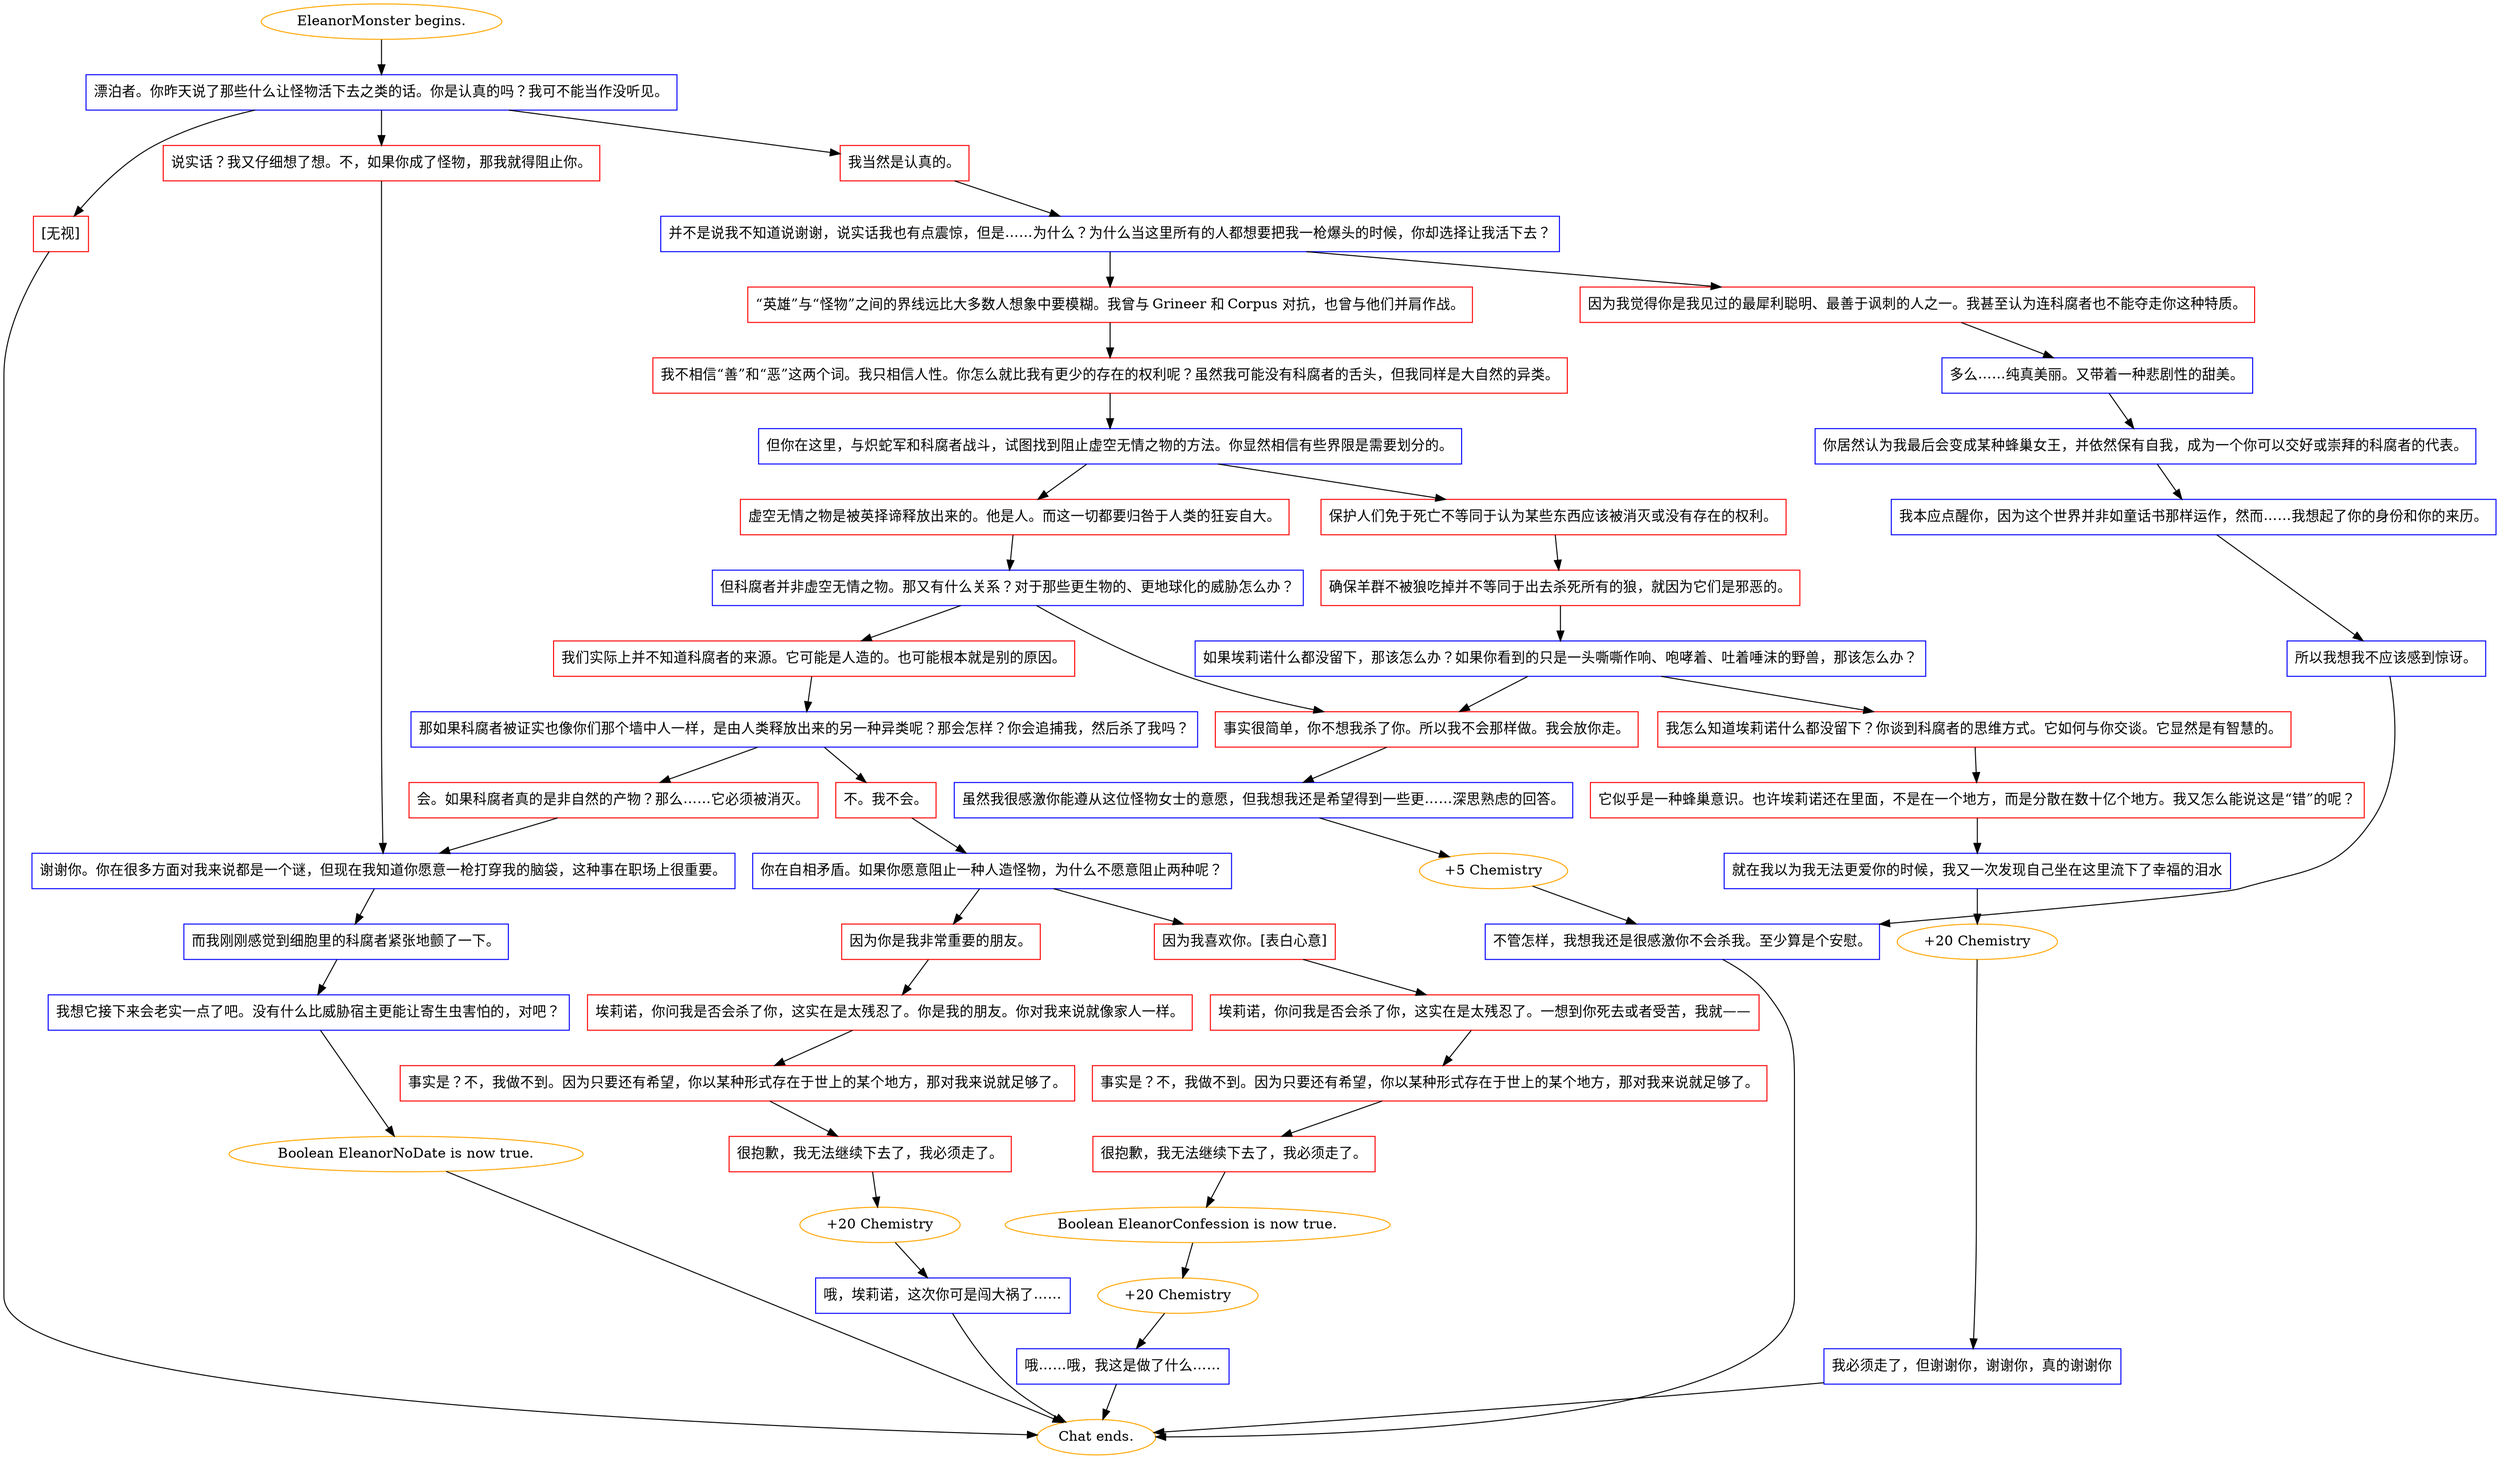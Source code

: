 digraph {
	"EleanorMonster begins." [color=orange];
		"EleanorMonster begins." -> j1433811512;
	j1433811512 [label="漂泊者。你昨天说了那些什么让怪物活下去之类的话。你是认真的吗？我可不能当作没听见。",shape=box,color=blue];
		j1433811512 -> j3931819144;
		j1433811512 -> j2059588497;
		j1433811512 -> j2424094220;
	j3931819144 [label="我当然是认真的。",shape=box,color=red];
		j3931819144 -> j3020867;
	j2059588497 [label="说实话？我又仔细想了想。不，如果你成了怪物，那我就得阻止你。",shape=box,color=red];
		j2059588497 -> j4252000238;
	j2424094220 [label="[无视]",shape=box,color=red];
		j2424094220 -> "Chat ends.";
	j3020867 [label="并不是说我不知道说谢谢，说实话我也有点震惊，但是……为什么？为什么当这里所有的人都想要把我一枪爆头的时候，你却选择让我活下去？",shape=box,color=blue];
		j3020867 -> j66347063;
		j3020867 -> j2359008489;
	j4252000238 [label="谢谢你。你在很多方面对我来说都是一个谜，但现在我知道你愿意一枪打穿我的脑袋，这种事在职场上很重要。",shape=box,color=blue];
		j4252000238 -> j4066525758;
	"Chat ends." [color=orange];
	j66347063 [label="“英雄”与“怪物”之间的界线远比大多数人想象中要模糊。我曾与 Grineer 和 Corpus 对抗，也曾与他们并肩作战。",shape=box,color=red];
		j66347063 -> j2561819050;
	j2359008489 [label="因为我觉得你是我见过的最犀利聪明、最善于讽刺的人之一。我甚至认为连科腐者也不能夺走你这种特质。",shape=box,color=red];
		j2359008489 -> j869237322;
	j4066525758 [label="而我刚刚感觉到细胞里的科腐者紧张地颤了一下。",shape=box,color=blue];
		j4066525758 -> j4045791440;
	j2561819050 [label="我不相信“善”和“恶”这两个词。我只相信人性。你怎么就比我有更少的存在的权利呢？虽然我可能没有科腐者的舌头，但我同样是大自然的异类。",shape=box,color=red];
		j2561819050 -> j1430297502;
	j869237322 [label="多么……纯真美丽。又带着一种悲剧性的甜美。",shape=box,color=blue];
		j869237322 -> j1190467586;
	j4045791440 [label="我想它接下来会老实一点了吧。没有什么比威胁宿主更能让寄生虫害怕的，对吧？",shape=box,color=blue];
		j4045791440 -> j2728200779;
	j1430297502 [label="但你在这里，与炽蛇军和科腐者战斗，试图找到阻止虚空无情之物的方法。你显然相信有些界限是需要划分的。",shape=box,color=blue];
		j1430297502 -> j3028684494;
		j1430297502 -> j1216705867;
	j1190467586 [label="你居然认为我最后会变成某种蜂巢女王，并依然保有自我，成为一个你可以交好或崇拜的科腐者的代表。",shape=box,color=blue];
		j1190467586 -> j3335081465;
	j2728200779 [label="Boolean EleanorNoDate is now true.",color=orange];
		j2728200779 -> "Chat ends.";
	j3028684494 [label="虚空无情之物是被英择谛释放出来的。他是人。而这一切都要归咎于人类的狂妄自大。",shape=box,color=red];
		j3028684494 -> j1346255047;
	j1216705867 [label="保护人们免于死亡不等同于认为某些东西应该被消灭或没有存在的权利。",shape=box,color=red];
		j1216705867 -> j1913692194;
	j3335081465 [label="我本应点醒你，因为这个世界并非如童话书那样运作，然而……我想起了你的身份和你的来历。",shape=box,color=blue];
		j3335081465 -> j3371301158;
	j1346255047 [label="但科腐者并非虚空无情之物。那又有什么关系？对于那些更生物的、更地球化的威胁怎么办？",shape=box,color=blue];
		j1346255047 -> j4058392942;
		j1346255047 -> j2555345990;
	j1913692194 [label="确保羊群不被狼吃掉并不等同于出去杀死所有的狼，就因为它们是邪恶的。",shape=box,color=red];
		j1913692194 -> j1704626237;
	j3371301158 [label="所以我想我不应该感到惊讶。",shape=box,color=blue];
		j3371301158 -> j3565955845;
	j4058392942 [label="我们实际上并不知道科腐者的来源。它可能是人造的。也可能根本就是别的原因。",shape=box,color=red];
		j4058392942 -> j3213678223;
	j2555345990 [label="事实很简单，你不想我杀了你。所以我不会那样做。我会放你走。",shape=box,color=red];
		j2555345990 -> j3736159968;
	j1704626237 [label="如果埃莉诺什么都没留下，那该怎么办？如果你看到的只是一头嘶嘶作响、咆哮着、吐着唾沫的野兽，那该怎么办？",shape=box,color=blue];
		j1704626237 -> j3124542765;
		j1704626237 -> j2555345990;
	j3565955845 [label="不管怎样，我想我还是很感激你不会杀我。至少算是个安慰。",shape=box,color=blue];
		j3565955845 -> "Chat ends.";
	j3213678223 [label="那如果科腐者被证实也像你们那个墙中人一样，是由人类释放出来的另一种异类呢？那会怎样？你会追捕我，然后杀了我吗？",shape=box,color=blue];
		j3213678223 -> j4271901309;
		j3213678223 -> j3859611860;
	j3736159968 [label="虽然我很感激你能遵从这位怪物女士的意愿，但我想我还是希望得到一些更……深思熟虑的回答。",shape=box,color=blue];
		j3736159968 -> j2606575181;
	j3124542765 [label="我怎么知道埃莉诺什么都没留下？你谈到科腐者的思维方式。它如何与你交谈。它显然是有智慧的。",shape=box,color=red];
		j3124542765 -> j2568561486;
	j4271901309 [label="不。我不会。",shape=box,color=red];
		j4271901309 -> j4104277630;
	j3859611860 [label="会。如果科腐者真的是非自然的产物？那么……它必须被消灭。",shape=box,color=red];
		j3859611860 -> j4252000238;
	j2606575181 [label="+5 Chemistry",color=orange];
		j2606575181 -> j3565955845;
	j2568561486 [label="它似乎是一种蜂巢意识。也许埃莉诺还在里面，不是在一个地方，而是分散在数十亿个地方。我又怎么能说这是“错”的呢？",shape=box,color=red];
		j2568561486 -> j2653992370;
	j4104277630 [label="你在自相矛盾。如果你愿意阻止一种人造怪物，为什么不愿意阻止两种呢？",shape=box,color=blue];
		j4104277630 -> j1422197586;
		j4104277630 -> j3811404012;
	j2653992370 [label="就在我以为我无法更爱你的时候，我又一次发现自己坐在这里流下了幸福的泪水",shape=box,color=blue];
		j2653992370 -> j2024754133;
	j1422197586 [label="因为我喜欢你。[表白心意]",shape=box,color=red];
		j1422197586 -> j2271873960;
	j3811404012 [label="因为你是我非常重要的朋友。",shape=box,color=red];
		j3811404012 -> j487481495;
	j2024754133 [label="+20 Chemistry",color=orange];
		j2024754133 -> j1700136293;
	j2271873960 [label="埃莉诺，你问我是否会杀了你，这实在是太残忍了。一想到你死去或者受苦，我就——",shape=box,color=red];
		j2271873960 -> j1695130246;
	j487481495 [label="埃莉诺，你问我是否会杀了你，这实在是太残忍了。你是我的朋友。你对我来说就像家人一样。",shape=box,color=red];
		j487481495 -> j607509126;
	j1700136293 [label="我必须走了，但谢谢你，谢谢你，真的谢谢你",shape=box,color=blue];
		j1700136293 -> "Chat ends.";
	j1695130246 [label="事实是？不，我做不到。因为只要还有希望，你以某种形式存在于世上的某个地方，那对我来说就足够了。",shape=box,color=red];
		j1695130246 -> j1710879273;
	j607509126 [label="事实是？不，我做不到。因为只要还有希望，你以某种形式存在于世上的某个地方，那对我来说就足够了。",shape=box,color=red];
		j607509126 -> j2538234826;
	j1710879273 [label="很抱歉，我无法继续下去了，我必须走了。",shape=box,color=red];
		j1710879273 -> j2000501121;
	j2538234826 [label="很抱歉，我无法继续下去了，我必须走了。",shape=box,color=red];
		j2538234826 -> j1799720671;
	j2000501121 [label="Boolean EleanorConfession is now true.",color=orange];
		j2000501121 -> j3622807486;
	j1799720671 [label="+20 Chemistry",color=orange];
		j1799720671 -> j892617532;
	j3622807486 [label="+20 Chemistry",color=orange];
		j3622807486 -> j1504483246;
	j892617532 [label="哦，埃莉诺，这次你可是闯大祸了……",shape=box,color=blue];
		j892617532 -> "Chat ends.";
	j1504483246 [label="哦……哦，我这是做了什么……",shape=box,color=blue];
		j1504483246 -> "Chat ends.";
}